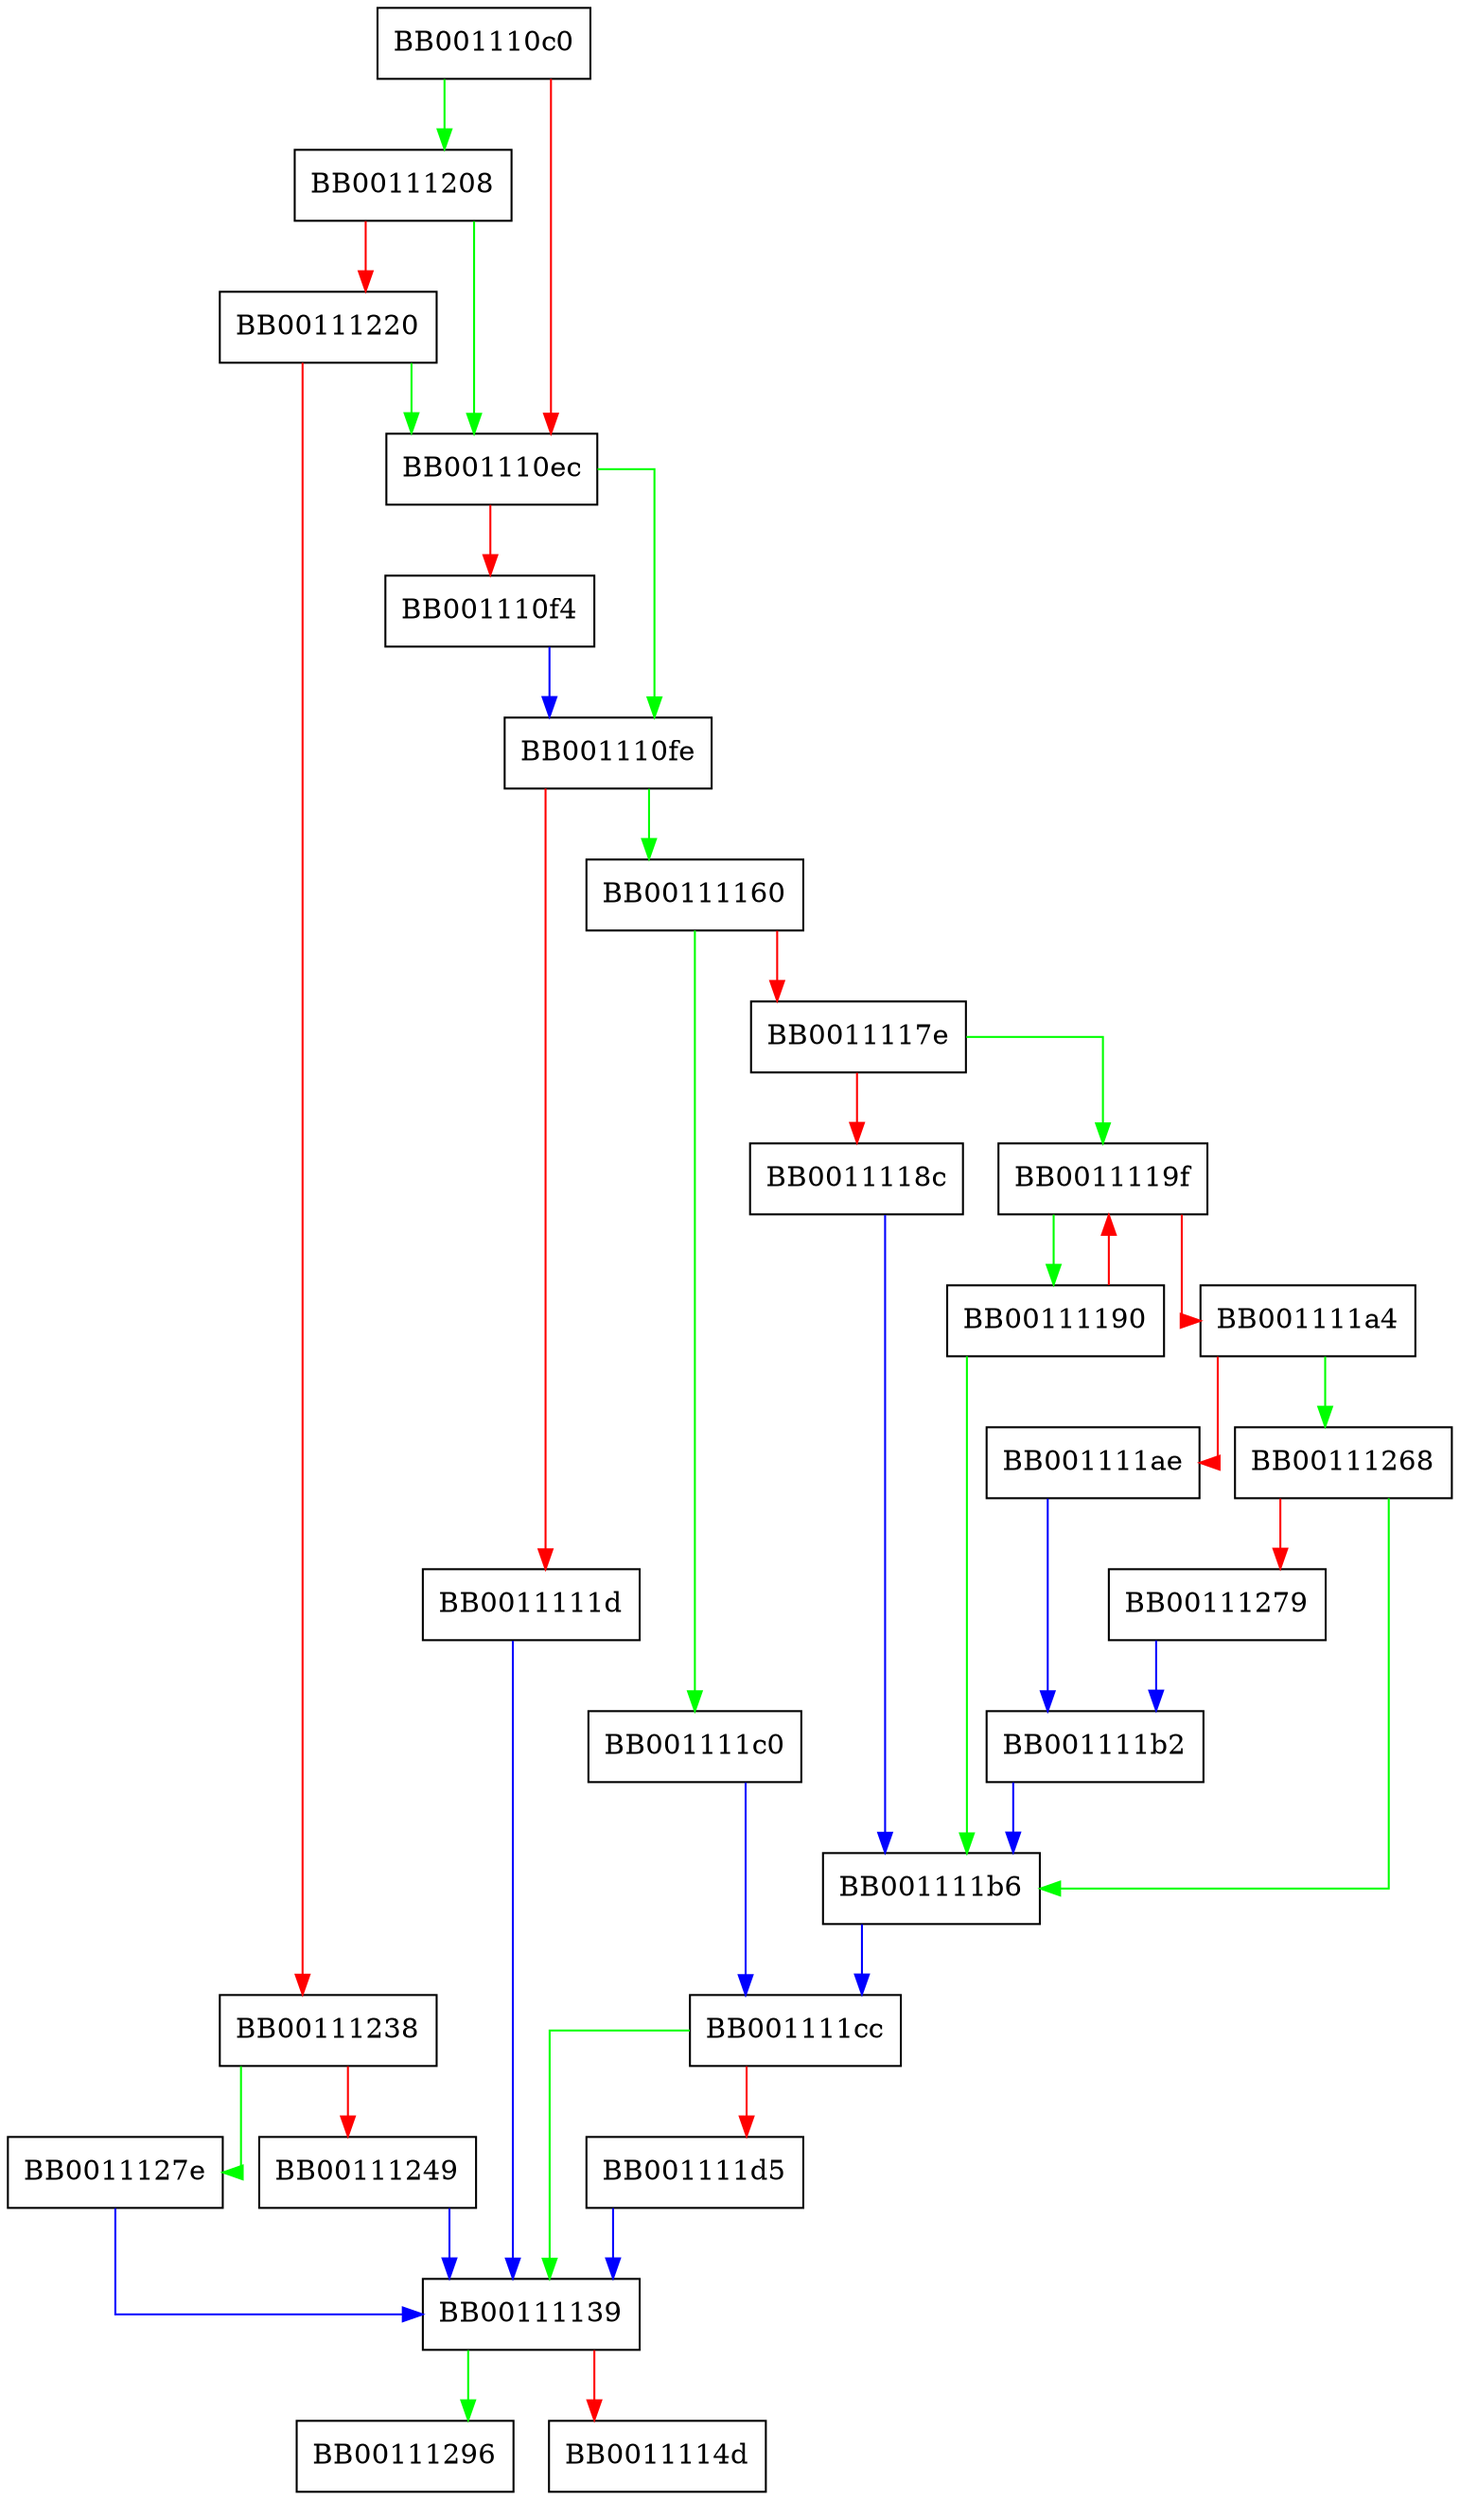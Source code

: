digraph FUN_001110c0 {
  node [shape="box"];
  graph [splines=ortho];
  BB001110c0 -> BB00111208 [color="green"];
  BB001110c0 -> BB001110ec [color="red"];
  BB001110ec -> BB001110fe [color="green"];
  BB001110ec -> BB001110f4 [color="red"];
  BB001110f4 -> BB001110fe [color="blue"];
  BB001110fe -> BB00111160 [color="green"];
  BB001110fe -> BB0011111d [color="red"];
  BB0011111d -> BB00111139 [color="blue"];
  BB00111139 -> BB00111296 [color="green"];
  BB00111139 -> BB0011114d [color="red"];
  BB00111160 -> BB001111c0 [color="green"];
  BB00111160 -> BB0011117e [color="red"];
  BB0011117e -> BB0011119f [color="green"];
  BB0011117e -> BB0011118c [color="red"];
  BB0011118c -> BB001111b6 [color="blue"];
  BB00111190 -> BB001111b6 [color="green"];
  BB00111190 -> BB0011119f [color="red"];
  BB0011119f -> BB00111190 [color="green"];
  BB0011119f -> BB001111a4 [color="red"];
  BB001111a4 -> BB00111268 [color="green"];
  BB001111a4 -> BB001111ae [color="red"];
  BB001111ae -> BB001111b2 [color="blue"];
  BB001111b2 -> BB001111b6 [color="blue"];
  BB001111b6 -> BB001111cc [color="blue"];
  BB001111c0 -> BB001111cc [color="blue"];
  BB001111cc -> BB00111139 [color="green"];
  BB001111cc -> BB001111d5 [color="red"];
  BB001111d5 -> BB00111139 [color="blue"];
  BB00111208 -> BB001110ec [color="green"];
  BB00111208 -> BB00111220 [color="red"];
  BB00111220 -> BB001110ec [color="green"];
  BB00111220 -> BB00111238 [color="red"];
  BB00111238 -> BB0011127e [color="green"];
  BB00111238 -> BB00111249 [color="red"];
  BB00111249 -> BB00111139 [color="blue"];
  BB00111268 -> BB001111b6 [color="green"];
  BB00111268 -> BB00111279 [color="red"];
  BB00111279 -> BB001111b2 [color="blue"];
  BB0011127e -> BB00111139 [color="blue"];
}